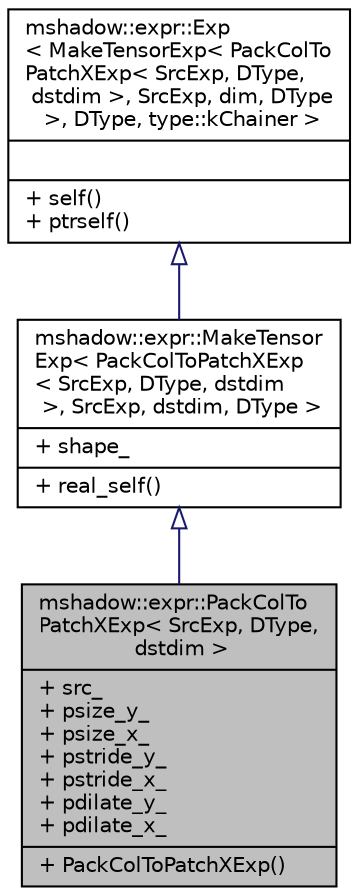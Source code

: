 digraph "mshadow::expr::PackColToPatchXExp&lt; SrcExp, DType, dstdim &gt;"
{
 // LATEX_PDF_SIZE
  edge [fontname="Helvetica",fontsize="10",labelfontname="Helvetica",labelfontsize="10"];
  node [fontname="Helvetica",fontsize="10",shape=record];
  Node1 [label="{mshadow::expr::PackColTo\lPatchXExp\< SrcExp, DType,\l dstdim \>\n|+ src_\l+ psize_y_\l+ psize_x_\l+ pstride_y_\l+ pstride_x_\l+ pdilate_y_\l+ pdilate_x_\l|+ PackColToPatchXExp()\l}",height=0.2,width=0.4,color="black", fillcolor="grey75", style="filled", fontcolor="black",tooltip="reverse operation of UnpackPatchToCol, used to backprop gradient back this is a version supporting mu..."];
  Node2 -> Node1 [dir="back",color="midnightblue",fontsize="10",style="solid",arrowtail="onormal",fontname="Helvetica"];
  Node2 [label="{mshadow::expr::MakeTensor\lExp\< PackColToPatchXExp\l\< SrcExp, DType, dstdim\l \>, SrcExp, dstdim, DType \>\n|+ shape_\l|+ real_self()\l}",height=0.2,width=0.4,color="black", fillcolor="white", style="filled",URL="$structmshadow_1_1expr_1_1MakeTensorExp.html",tooltip=" "];
  Node3 -> Node2 [dir="back",color="midnightblue",fontsize="10",style="solid",arrowtail="onormal",fontname="Helvetica"];
  Node3 [label="{mshadow::expr::Exp\l\< MakeTensorExp\< PackColTo\lPatchXExp\< SrcExp, DType,\l dstdim \>, SrcExp, dim, DType\l \>, DType, type::kChainer \>\n||+ self()\l+ ptrself()\l}",height=0.2,width=0.4,color="black", fillcolor="white", style="filled",URL="$structmshadow_1_1expr_1_1Exp.html",tooltip=" "];
}
